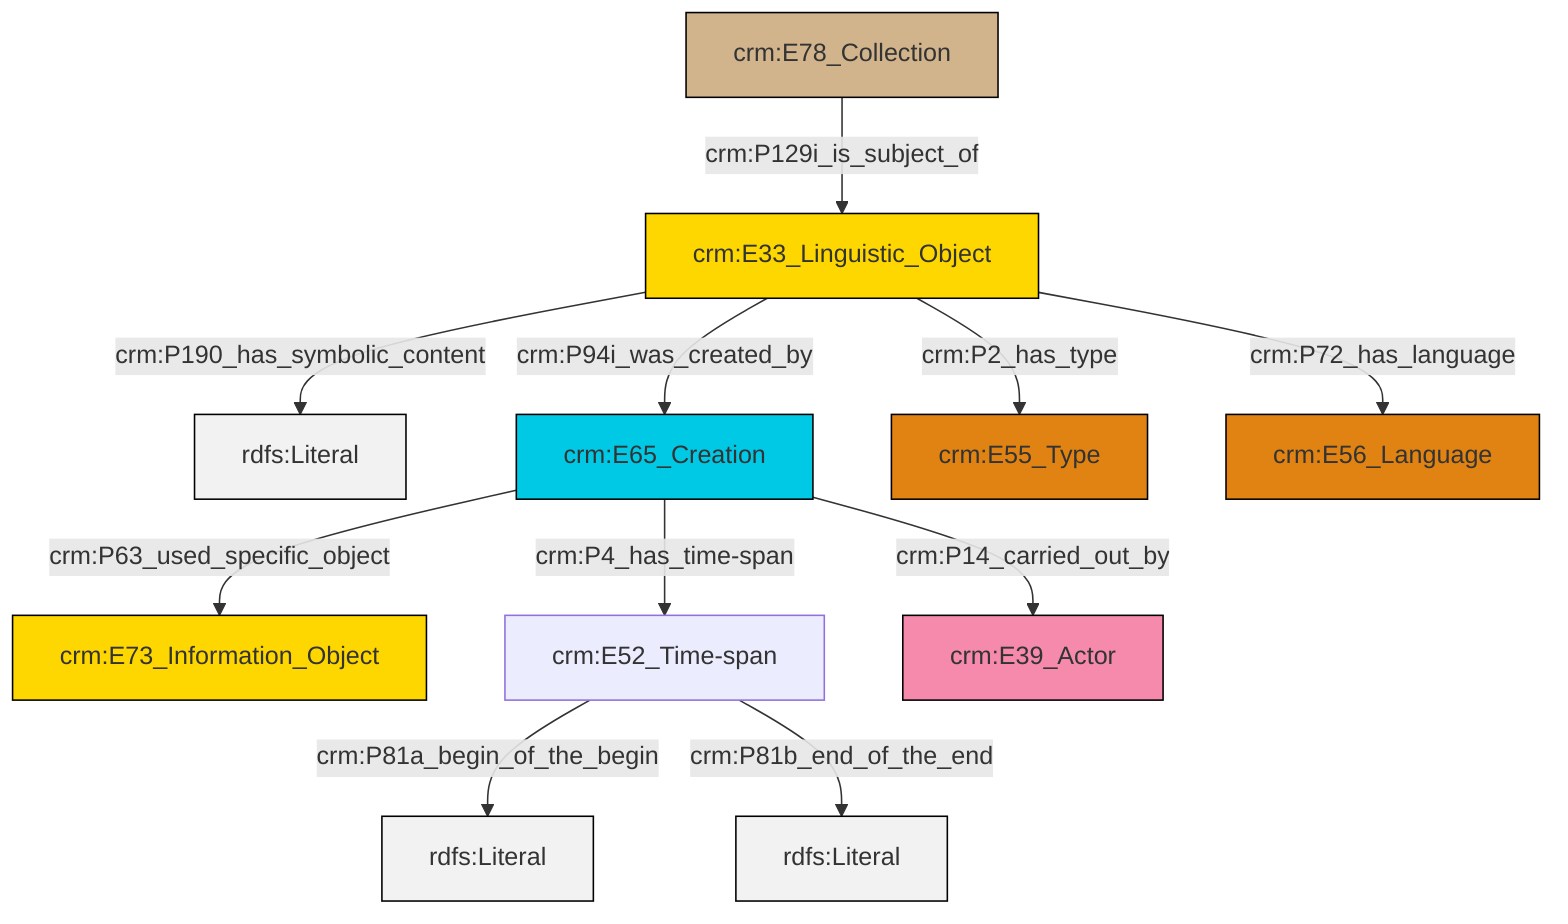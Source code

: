 graph TD
classDef Literal fill:#f2f2f2,stroke:#000000;
classDef CRM_Entity fill:#FFFFFF,stroke:#000000;
classDef Temporal_Entity fill:#00C9E6, stroke:#000000;
classDef Type fill:#E18312, stroke:#000000;
classDef Time-Span fill:#2C9C91, stroke:#000000;
classDef Appellation fill:#FFEB7F, stroke:#000000;
classDef Place fill:#008836, stroke:#000000;
classDef Persistent_Item fill:#B266B2, stroke:#000000;
classDef Conceptual_Object fill:#FFD700, stroke:#000000;
classDef Physical_Thing fill:#D2B48C, stroke:#000000;
classDef Actor fill:#f58aad, stroke:#000000;
classDef PC_Classes fill:#4ce600, stroke:#000000;
classDef Multi fill:#cccccc,stroke:#000000;

0["crm:E33_Linguistic_Object"]:::Conceptual_Object -->|crm:P190_has_symbolic_content| 1[rdfs:Literal]:::Literal
2["crm:E78_Collection"]:::Physical_Thing -->|crm:P129i_is_subject_of| 0["crm:E33_Linguistic_Object"]:::Conceptual_Object
5["crm:E52_Time-span"]:::Default -->|crm:P81a_begin_of_the_begin| 6[rdfs:Literal]:::Literal
5["crm:E52_Time-span"]:::Default -->|crm:P81b_end_of_the_end| 8[rdfs:Literal]:::Literal
10["crm:E65_Creation"]:::Temporal_Entity -->|crm:P4_has_time-span| 5["crm:E52_Time-span"]:::Default
10["crm:E65_Creation"]:::Temporal_Entity -->|crm:P63_used_specific_object| 3["crm:E73_Information_Object"]:::Conceptual_Object
0["crm:E33_Linguistic_Object"]:::Conceptual_Object -->|crm:P72_has_language| 17["crm:E56_Language"]:::Type
0["crm:E33_Linguistic_Object"]:::Conceptual_Object -->|crm:P2_has_type| 14["crm:E55_Type"]:::Type
0["crm:E33_Linguistic_Object"]:::Conceptual_Object -->|crm:P94i_was_created_by| 10["crm:E65_Creation"]:::Temporal_Entity
10["crm:E65_Creation"]:::Temporal_Entity -->|crm:P14_carried_out_by| 11["crm:E39_Actor"]:::Actor